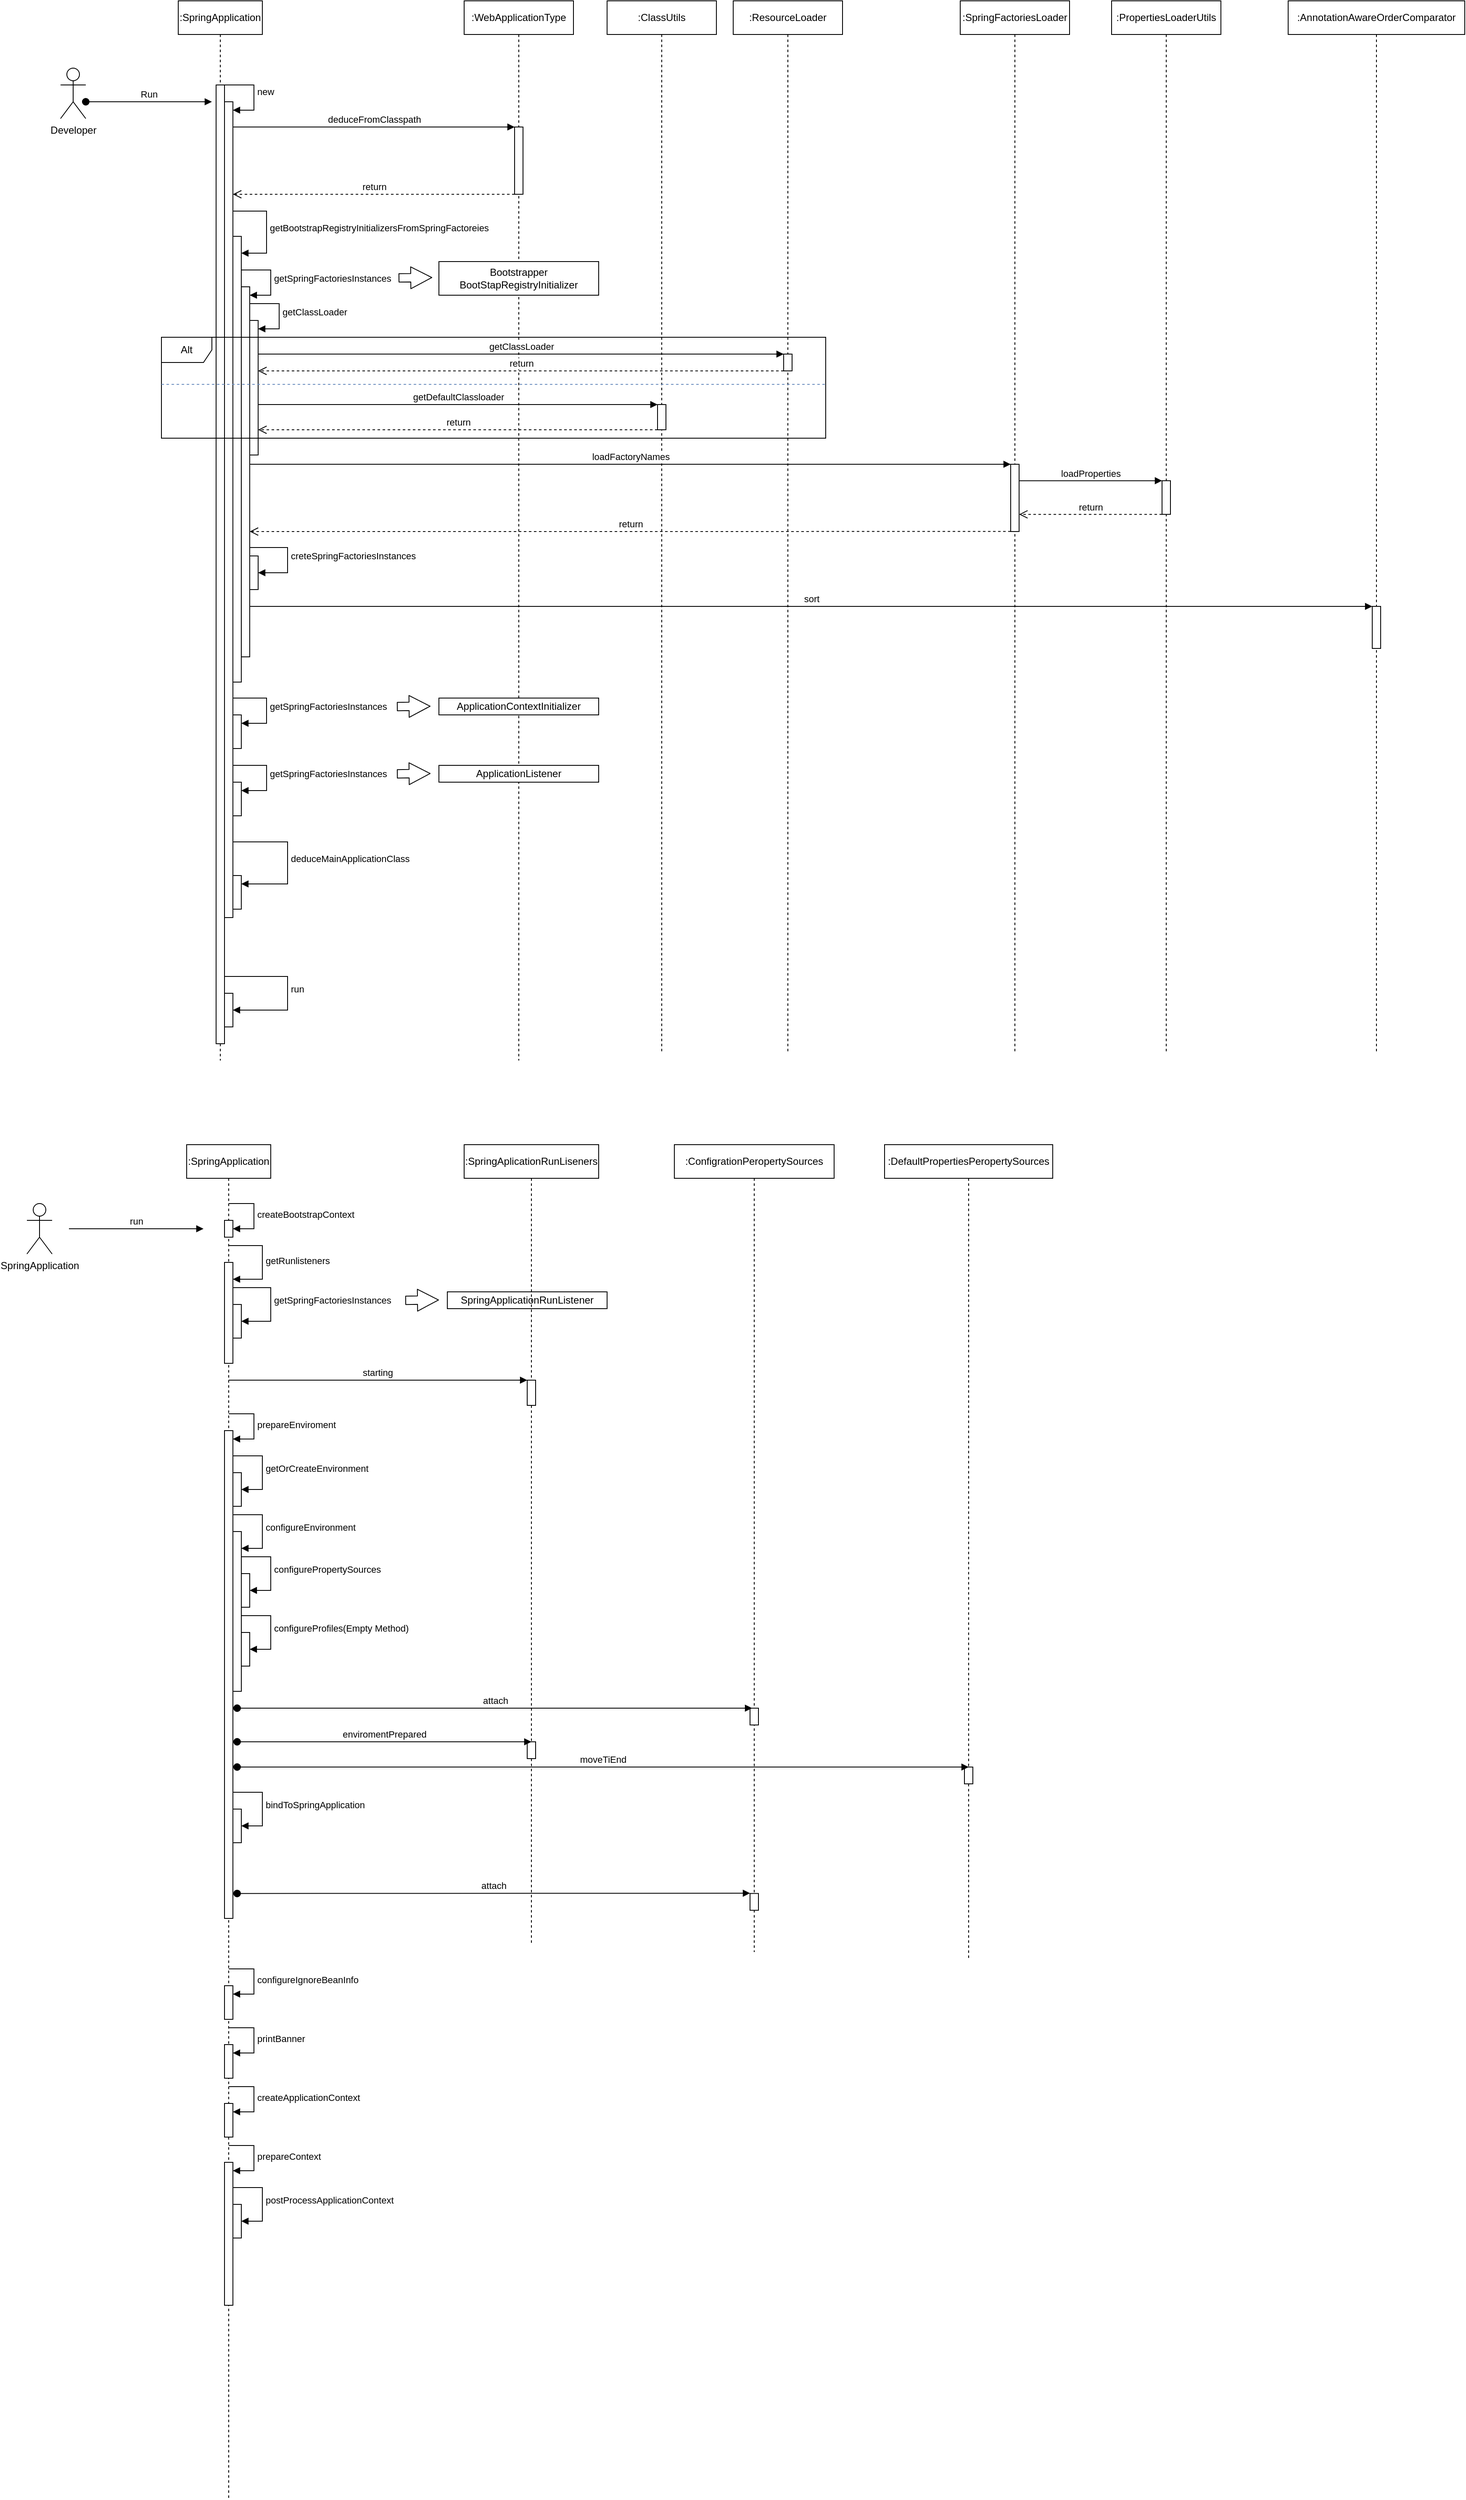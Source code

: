 <mxfile version="21.6.9" type="device">
  <diagram name="Page-1" id="9361dd3d-8414-5efd-6122-117bd74ce7a7">
    <mxGraphModel dx="2638" dy="976" grid="1" gridSize="10" guides="1" tooltips="1" connect="1" arrows="1" fold="1" page="0" pageScale="1.5" pageWidth="826" pageHeight="1169" background="none" math="0" shadow="0">
      <root>
        <mxCell id="0" />
        <mxCell id="1" parent="0" />
        <mxCell id="XxEhJsYFe1JAZc-J_-iV-1" value="Developer" style="shape=umlActor;verticalLabelPosition=bottom;verticalAlign=top;html=1;" parent="1" vertex="1">
          <mxGeometry x="-610" y="110" width="30" height="60" as="geometry" />
        </mxCell>
        <mxCell id="XxEhJsYFe1JAZc-J_-iV-2" value=":SpringApplication" style="shape=umlLifeline;perimeter=lifelinePerimeter;whiteSpace=wrap;html=1;container=1;dropTarget=0;collapsible=0;recursiveResize=0;outlineConnect=0;portConstraint=eastwest;newEdgeStyle={&quot;edgeStyle&quot;:&quot;elbowEdgeStyle&quot;,&quot;elbow&quot;:&quot;vertical&quot;,&quot;curved&quot;:0,&quot;rounded&quot;:0};" parent="1" vertex="1">
          <mxGeometry x="-470" y="30" width="100" height="1260" as="geometry" />
        </mxCell>
        <mxCell id="XxEhJsYFe1JAZc-J_-iV-3" value="" style="html=1;points=[];perimeter=orthogonalPerimeter;outlineConnect=0;targetShapes=umlLifeline;portConstraint=eastwest;newEdgeStyle={&quot;edgeStyle&quot;:&quot;elbowEdgeStyle&quot;,&quot;elbow&quot;:&quot;vertical&quot;,&quot;curved&quot;:0,&quot;rounded&quot;:0};" parent="XxEhJsYFe1JAZc-J_-iV-2" vertex="1">
          <mxGeometry x="45" y="100" width="10" height="1140" as="geometry" />
        </mxCell>
        <mxCell id="XxEhJsYFe1JAZc-J_-iV-8" value="" style="html=1;points=[];perimeter=orthogonalPerimeter;outlineConnect=0;targetShapes=umlLifeline;portConstraint=eastwest;newEdgeStyle={&quot;edgeStyle&quot;:&quot;elbowEdgeStyle&quot;,&quot;elbow&quot;:&quot;vertical&quot;,&quot;curved&quot;:0,&quot;rounded&quot;:0};" parent="XxEhJsYFe1JAZc-J_-iV-2" vertex="1">
          <mxGeometry x="55" y="120" width="10" height="970" as="geometry" />
        </mxCell>
        <mxCell id="XxEhJsYFe1JAZc-J_-iV-9" value="new" style="html=1;align=left;spacingLeft=2;endArrow=block;rounded=0;edgeStyle=orthogonalEdgeStyle;curved=0;rounded=0;exitX=0.5;exitY=0;exitDx=0;exitDy=0;exitPerimeter=0;" parent="XxEhJsYFe1JAZc-J_-iV-2" source="XxEhJsYFe1JAZc-J_-iV-3" target="XxEhJsYFe1JAZc-J_-iV-8" edge="1">
          <mxGeometry relative="1" as="geometry">
            <mxPoint x="60" y="100" as="sourcePoint" />
            <Array as="points">
              <mxPoint x="90" y="100" />
              <mxPoint x="90" y="130" />
            </Array>
          </mxGeometry>
        </mxCell>
        <mxCell id="XxEhJsYFe1JAZc-J_-iV-23" value="" style="html=1;points=[];perimeter=orthogonalPerimeter;outlineConnect=0;targetShapes=umlLifeline;portConstraint=eastwest;newEdgeStyle={&quot;edgeStyle&quot;:&quot;elbowEdgeStyle&quot;,&quot;elbow&quot;:&quot;vertical&quot;,&quot;curved&quot;:0,&quot;rounded&quot;:0};" parent="XxEhJsYFe1JAZc-J_-iV-2" vertex="1">
          <mxGeometry x="64.97" y="280" width="10" height="530" as="geometry" />
        </mxCell>
        <mxCell id="XxEhJsYFe1JAZc-J_-iV-24" value="getBootstrapRegistryInitializersFromSpringFactoreies" style="html=1;align=left;spacingLeft=2;endArrow=block;rounded=0;edgeStyle=orthogonalEdgeStyle;curved=0;rounded=0;" parent="XxEhJsYFe1JAZc-J_-iV-2" source="XxEhJsYFe1JAZc-J_-iV-8" target="XxEhJsYFe1JAZc-J_-iV-23" edge="1">
          <mxGeometry x="-0.0" relative="1" as="geometry">
            <mxPoint x="75" y="260" as="sourcePoint" />
            <Array as="points">
              <mxPoint x="105" y="250" />
              <mxPoint x="105" y="300" />
            </Array>
            <mxPoint as="offset" />
          </mxGeometry>
        </mxCell>
        <mxCell id="XxEhJsYFe1JAZc-J_-iV-25" value="" style="html=1;points=[];perimeter=orthogonalPerimeter;outlineConnect=0;targetShapes=umlLifeline;portConstraint=eastwest;newEdgeStyle={&quot;edgeStyle&quot;:&quot;elbowEdgeStyle&quot;,&quot;elbow&quot;:&quot;vertical&quot;,&quot;curved&quot;:0,&quot;rounded&quot;:0};" parent="XxEhJsYFe1JAZc-J_-iV-2" vertex="1">
          <mxGeometry x="75" y="340" width="10" height="440" as="geometry" />
        </mxCell>
        <mxCell id="XxEhJsYFe1JAZc-J_-iV-26" value="getSpringFactoriesInstances" style="html=1;align=left;spacingLeft=2;endArrow=block;rounded=0;edgeStyle=orthogonalEdgeStyle;curved=0;rounded=0;" parent="XxEhJsYFe1JAZc-J_-iV-2" source="XxEhJsYFe1JAZc-J_-iV-23" target="XxEhJsYFe1JAZc-J_-iV-25" edge="1">
          <mxGeometry x="-0.0" relative="1" as="geometry">
            <mxPoint x="80" y="320" as="sourcePoint" />
            <Array as="points">
              <mxPoint x="110" y="320" />
              <mxPoint x="110" y="350" />
            </Array>
            <mxPoint as="offset" />
          </mxGeometry>
        </mxCell>
        <mxCell id="XxEhJsYFe1JAZc-J_-iV-28" value="" style="html=1;points=[];perimeter=orthogonalPerimeter;outlineConnect=0;targetShapes=umlLifeline;portConstraint=eastwest;newEdgeStyle={&quot;edgeStyle&quot;:&quot;elbowEdgeStyle&quot;,&quot;elbow&quot;:&quot;vertical&quot;,&quot;curved&quot;:0,&quot;rounded&quot;:0};" parent="XxEhJsYFe1JAZc-J_-iV-2" vertex="1">
          <mxGeometry x="85" y="380" width="10" height="160" as="geometry" />
        </mxCell>
        <mxCell id="XxEhJsYFe1JAZc-J_-iV-61" value="" style="html=1;points=[];perimeter=orthogonalPerimeter;outlineConnect=0;targetShapes=umlLifeline;portConstraint=eastwest;newEdgeStyle={&quot;edgeStyle&quot;:&quot;elbowEdgeStyle&quot;,&quot;elbow&quot;:&quot;vertical&quot;,&quot;curved&quot;:0,&quot;rounded&quot;:0};" parent="XxEhJsYFe1JAZc-J_-iV-2" vertex="1">
          <mxGeometry x="64.97" y="849" width="10" height="40" as="geometry" />
        </mxCell>
        <mxCell id="XxEhJsYFe1JAZc-J_-iV-62" value="getSpringFactoriesInstances" style="html=1;align=left;spacingLeft=2;endArrow=block;rounded=0;edgeStyle=orthogonalEdgeStyle;curved=0;rounded=0;" parent="XxEhJsYFe1JAZc-J_-iV-2" target="XxEhJsYFe1JAZc-J_-iV-61" edge="1">
          <mxGeometry relative="1" as="geometry">
            <mxPoint x="65" y="829" as="sourcePoint" />
            <Array as="points">
              <mxPoint x="105" y="829" />
              <mxPoint x="105" y="859" />
            </Array>
          </mxGeometry>
        </mxCell>
        <mxCell id="XxEhJsYFe1JAZc-J_-iV-64" value="" style="html=1;points=[];perimeter=orthogonalPerimeter;outlineConnect=0;targetShapes=umlLifeline;portConstraint=eastwest;newEdgeStyle={&quot;edgeStyle&quot;:&quot;elbowEdgeStyle&quot;,&quot;elbow&quot;:&quot;vertical&quot;,&quot;curved&quot;:0,&quot;rounded&quot;:0};" parent="XxEhJsYFe1JAZc-J_-iV-2" vertex="1">
          <mxGeometry x="65" y="929" width="10" height="40" as="geometry" />
        </mxCell>
        <mxCell id="XxEhJsYFe1JAZc-J_-iV-65" value="getSpringFactoriesInstances" style="html=1;align=left;spacingLeft=2;endArrow=block;rounded=0;edgeStyle=orthogonalEdgeStyle;curved=0;rounded=0;" parent="XxEhJsYFe1JAZc-J_-iV-2" target="XxEhJsYFe1JAZc-J_-iV-64" edge="1">
          <mxGeometry relative="1" as="geometry">
            <mxPoint x="65.03" y="909" as="sourcePoint" />
            <Array as="points">
              <mxPoint x="105.03" y="909" />
              <mxPoint x="105.03" y="939" />
            </Array>
          </mxGeometry>
        </mxCell>
        <mxCell id="XxEhJsYFe1JAZc-J_-iV-66" value="" style="edgeStyle=none;orthogonalLoop=1;jettySize=auto;html=1;shape=flexArrow;rounded=1;startSize=8;endSize=8;endWidth=15;" parent="XxEhJsYFe1JAZc-J_-iV-2" edge="1">
          <mxGeometry width="100" relative="1" as="geometry">
            <mxPoint x="260.03" y="919.08" as="sourcePoint" />
            <mxPoint x="300.03" y="918.66" as="targetPoint" />
            <Array as="points" />
          </mxGeometry>
        </mxCell>
        <mxCell id="XxEhJsYFe1JAZc-J_-iV-67" value="" style="html=1;points=[];perimeter=orthogonalPerimeter;outlineConnect=0;targetShapes=umlLifeline;portConstraint=eastwest;newEdgeStyle={&quot;edgeStyle&quot;:&quot;elbowEdgeStyle&quot;,&quot;elbow&quot;:&quot;vertical&quot;,&quot;curved&quot;:0,&quot;rounded&quot;:0};" parent="XxEhJsYFe1JAZc-J_-iV-2" vertex="1">
          <mxGeometry x="85" y="660" width="10" height="40" as="geometry" />
        </mxCell>
        <mxCell id="XxEhJsYFe1JAZc-J_-iV-68" value="creteSpringFactoriesInstances" style="html=1;align=left;spacingLeft=2;endArrow=block;rounded=0;edgeStyle=orthogonalEdgeStyle;curved=0;rounded=0;" parent="XxEhJsYFe1JAZc-J_-iV-2" source="XxEhJsYFe1JAZc-J_-iV-25" target="XxEhJsYFe1JAZc-J_-iV-67" edge="1">
          <mxGeometry relative="1" as="geometry">
            <mxPoint x="100" y="660" as="sourcePoint" />
            <Array as="points">
              <mxPoint x="130" y="650" />
              <mxPoint x="130" y="680" />
            </Array>
          </mxGeometry>
        </mxCell>
        <mxCell id="XxEhJsYFe1JAZc-J_-iV-76" value="" style="html=1;points=[];perimeter=orthogonalPerimeter;outlineConnect=0;targetShapes=umlLifeline;portConstraint=eastwest;newEdgeStyle={&quot;edgeStyle&quot;:&quot;elbowEdgeStyle&quot;,&quot;elbow&quot;:&quot;vertical&quot;,&quot;curved&quot;:0,&quot;rounded&quot;:0};" parent="XxEhJsYFe1JAZc-J_-iV-2" vertex="1">
          <mxGeometry x="64.97" y="1040" width="10" height="40" as="geometry" />
        </mxCell>
        <mxCell id="XxEhJsYFe1JAZc-J_-iV-77" value="deduceMainApplicationClass" style="html=1;align=left;spacingLeft=2;endArrow=block;rounded=0;edgeStyle=orthogonalEdgeStyle;curved=0;rounded=0;" parent="XxEhJsYFe1JAZc-J_-iV-2" source="XxEhJsYFe1JAZc-J_-iV-8" target="XxEhJsYFe1JAZc-J_-iV-76" edge="1">
          <mxGeometry relative="1" as="geometry">
            <mxPoint x="100" y="1010" as="sourcePoint" />
            <Array as="points">
              <mxPoint x="130" y="1000" />
              <mxPoint x="130" y="1050" />
            </Array>
          </mxGeometry>
        </mxCell>
        <mxCell id="XxEhJsYFe1JAZc-J_-iV-78" value="" style="html=1;points=[];perimeter=orthogonalPerimeter;outlineConnect=0;targetShapes=umlLifeline;portConstraint=eastwest;newEdgeStyle={&quot;edgeStyle&quot;:&quot;elbowEdgeStyle&quot;,&quot;elbow&quot;:&quot;vertical&quot;,&quot;curved&quot;:0,&quot;rounded&quot;:0};" parent="XxEhJsYFe1JAZc-J_-iV-2" vertex="1">
          <mxGeometry x="55" y="1180" width="10" height="40" as="geometry" />
        </mxCell>
        <mxCell id="XxEhJsYFe1JAZc-J_-iV-79" value="run" style="html=1;align=left;spacingLeft=2;endArrow=block;rounded=0;edgeStyle=orthogonalEdgeStyle;curved=0;rounded=0;" parent="XxEhJsYFe1JAZc-J_-iV-2" source="XxEhJsYFe1JAZc-J_-iV-3" target="XxEhJsYFe1JAZc-J_-iV-78" edge="1">
          <mxGeometry relative="1" as="geometry">
            <mxPoint x="100" y="1160" as="sourcePoint" />
            <Array as="points">
              <mxPoint x="130" y="1160" />
              <mxPoint x="130" y="1200" />
            </Array>
          </mxGeometry>
        </mxCell>
        <mxCell id="XxEhJsYFe1JAZc-J_-iV-6" value="Run" style="html=1;verticalAlign=bottom;startArrow=oval;startFill=1;endArrow=block;startSize=8;edgeStyle=elbowEdgeStyle;elbow=vertical;curved=0;rounded=0;" parent="1" source="XxEhJsYFe1JAZc-J_-iV-1" edge="1">
          <mxGeometry width="60" relative="1" as="geometry">
            <mxPoint x="-490" y="150" as="sourcePoint" />
            <mxPoint x="-430" y="150" as="targetPoint" />
          </mxGeometry>
        </mxCell>
        <mxCell id="XxEhJsYFe1JAZc-J_-iV-12" value=":WebApplicationType" style="shape=umlLifeline;perimeter=lifelinePerimeter;whiteSpace=wrap;html=1;container=1;dropTarget=0;collapsible=0;recursiveResize=0;outlineConnect=0;portConstraint=eastwest;newEdgeStyle={&quot;edgeStyle&quot;:&quot;elbowEdgeStyle&quot;,&quot;elbow&quot;:&quot;vertical&quot;,&quot;curved&quot;:0,&quot;rounded&quot;:0};" parent="1" vertex="1">
          <mxGeometry x="-130" y="30" width="130" height="1260" as="geometry" />
        </mxCell>
        <mxCell id="XxEhJsYFe1JAZc-J_-iV-20" value="" style="html=1;points=[];perimeter=orthogonalPerimeter;outlineConnect=0;targetShapes=umlLifeline;portConstraint=eastwest;newEdgeStyle={&quot;edgeStyle&quot;:&quot;elbowEdgeStyle&quot;,&quot;elbow&quot;:&quot;vertical&quot;,&quot;curved&quot;:0,&quot;rounded&quot;:0};" parent="XxEhJsYFe1JAZc-J_-iV-12" vertex="1">
          <mxGeometry x="60" y="150" width="10" height="80" as="geometry" />
        </mxCell>
        <mxCell id="XxEhJsYFe1JAZc-J_-iV-21" value="deduceFromClasspath" style="html=1;verticalAlign=bottom;endArrow=block;edgeStyle=elbowEdgeStyle;elbow=vertical;curved=0;rounded=0;" parent="1" target="XxEhJsYFe1JAZc-J_-iV-20" edge="1">
          <mxGeometry relative="1" as="geometry">
            <mxPoint x="-405" y="180.0" as="sourcePoint" />
            <Array as="points">
              <mxPoint x="-322" y="180" />
            </Array>
          </mxGeometry>
        </mxCell>
        <mxCell id="XxEhJsYFe1JAZc-J_-iV-22" value="return" style="html=1;verticalAlign=bottom;endArrow=open;dashed=1;endSize=8;edgeStyle=elbowEdgeStyle;elbow=vertical;curved=0;rounded=0;" parent="1" source="XxEhJsYFe1JAZc-J_-iV-20" edge="1">
          <mxGeometry relative="1" as="geometry">
            <mxPoint x="-405" y="260.0" as="targetPoint" />
            <Array as="points">
              <mxPoint x="-330" y="260" />
            </Array>
          </mxGeometry>
        </mxCell>
        <mxCell id="XxEhJsYFe1JAZc-J_-iV-30" value=":ClassUtils" style="shape=umlLifeline;perimeter=lifelinePerimeter;whiteSpace=wrap;html=1;container=1;dropTarget=0;collapsible=0;recursiveResize=0;outlineConnect=0;portConstraint=eastwest;newEdgeStyle={&quot;edgeStyle&quot;:&quot;elbowEdgeStyle&quot;,&quot;elbow&quot;:&quot;vertical&quot;,&quot;curved&quot;:0,&quot;rounded&quot;:0};" parent="1" vertex="1">
          <mxGeometry x="40" y="30" width="130" height="1250" as="geometry" />
        </mxCell>
        <mxCell id="XxEhJsYFe1JAZc-J_-iV-37" value="" style="html=1;points=[];perimeter=orthogonalPerimeter;outlineConnect=0;targetShapes=umlLifeline;portConstraint=eastwest;newEdgeStyle={&quot;edgeStyle&quot;:&quot;elbowEdgeStyle&quot;,&quot;elbow&quot;:&quot;vertical&quot;,&quot;curved&quot;:0,&quot;rounded&quot;:0};" parent="XxEhJsYFe1JAZc-J_-iV-30" vertex="1">
          <mxGeometry x="60" y="480" width="10" height="30" as="geometry" />
        </mxCell>
        <mxCell id="XxEhJsYFe1JAZc-J_-iV-35" value=":SpringFactoriesLoader" style="shape=umlLifeline;perimeter=lifelinePerimeter;whiteSpace=wrap;html=1;container=1;dropTarget=0;collapsible=0;recursiveResize=0;outlineConnect=0;portConstraint=eastwest;newEdgeStyle={&quot;edgeStyle&quot;:&quot;elbowEdgeStyle&quot;,&quot;elbow&quot;:&quot;vertical&quot;,&quot;curved&quot;:0,&quot;rounded&quot;:0};" parent="1" vertex="1">
          <mxGeometry x="460" y="30" width="130" height="1250" as="geometry" />
        </mxCell>
        <mxCell id="XxEhJsYFe1JAZc-J_-iV-47" value="" style="html=1;points=[];perimeter=orthogonalPerimeter;outlineConnect=0;targetShapes=umlLifeline;portConstraint=eastwest;newEdgeStyle={&quot;edgeStyle&quot;:&quot;elbowEdgeStyle&quot;,&quot;elbow&quot;:&quot;vertical&quot;,&quot;curved&quot;:0,&quot;rounded&quot;:0};" parent="XxEhJsYFe1JAZc-J_-iV-35" vertex="1">
          <mxGeometry x="60" y="551" width="10" height="80" as="geometry" />
        </mxCell>
        <mxCell id="XxEhJsYFe1JAZc-J_-iV-38" value="getDefaultClassloader" style="html=1;verticalAlign=bottom;endArrow=block;edgeStyle=elbowEdgeStyle;elbow=vertical;curved=0;rounded=0;" parent="1" edge="1">
          <mxGeometry relative="1" as="geometry">
            <mxPoint x="-375.0" y="510" as="sourcePoint" />
            <mxPoint x="100" y="510" as="targetPoint" />
            <Array as="points">
              <mxPoint y="510" />
              <mxPoint x="60" y="500" />
            </Array>
            <mxPoint as="offset" />
          </mxGeometry>
        </mxCell>
        <mxCell id="XxEhJsYFe1JAZc-J_-iV-39" value="return" style="html=1;verticalAlign=bottom;endArrow=open;dashed=1;endSize=8;edgeStyle=elbowEdgeStyle;elbow=vertical;curved=0;rounded=0;" parent="1" edge="1">
          <mxGeometry relative="1" as="geometry">
            <mxPoint x="-375.0" y="540" as="targetPoint" />
            <mxPoint x="100" y="540" as="sourcePoint" />
            <Array as="points">
              <mxPoint x="-150" y="540" />
            </Array>
          </mxGeometry>
        </mxCell>
        <mxCell id="XxEhJsYFe1JAZc-J_-iV-40" value=":ResourceLoader" style="shape=umlLifeline;perimeter=lifelinePerimeter;whiteSpace=wrap;html=1;container=1;dropTarget=0;collapsible=0;recursiveResize=0;outlineConnect=0;portConstraint=eastwest;newEdgeStyle={&quot;edgeStyle&quot;:&quot;elbowEdgeStyle&quot;,&quot;elbow&quot;:&quot;vertical&quot;,&quot;curved&quot;:0,&quot;rounded&quot;:0};" parent="1" vertex="1">
          <mxGeometry x="190" y="30" width="130" height="1250" as="geometry" />
        </mxCell>
        <mxCell id="XxEhJsYFe1JAZc-J_-iV-42" value="" style="html=1;points=[];perimeter=orthogonalPerimeter;outlineConnect=0;targetShapes=umlLifeline;portConstraint=eastwest;newEdgeStyle={&quot;edgeStyle&quot;:&quot;elbowEdgeStyle&quot;,&quot;elbow&quot;:&quot;vertical&quot;,&quot;curved&quot;:0,&quot;rounded&quot;:0};" parent="XxEhJsYFe1JAZc-J_-iV-40" vertex="1">
          <mxGeometry x="60" y="420" width="10" height="20" as="geometry" />
        </mxCell>
        <mxCell id="XxEhJsYFe1JAZc-J_-iV-44" value="return" style="html=1;verticalAlign=bottom;endArrow=open;dashed=1;endSize=8;edgeStyle=elbowEdgeStyle;elbow=vertical;curved=0;rounded=0;" parent="XxEhJsYFe1JAZc-J_-iV-40" target="XxEhJsYFe1JAZc-J_-iV-28" edge="1">
          <mxGeometry relative="1" as="geometry">
            <mxPoint x="-420.0" y="430" as="targetPoint" />
            <mxPoint x="60" y="440" as="sourcePoint" />
            <Array as="points">
              <mxPoint x="-10" y="440" />
              <mxPoint x="-195" y="430" />
            </Array>
          </mxGeometry>
        </mxCell>
        <mxCell id="XxEhJsYFe1JAZc-J_-iV-43" value="getClassLoader" style="html=1;verticalAlign=bottom;endArrow=block;edgeStyle=elbowEdgeStyle;elbow=vertical;curved=0;rounded=0;" parent="1" source="XxEhJsYFe1JAZc-J_-iV-28" target="XxEhJsYFe1JAZc-J_-iV-42" edge="1">
          <mxGeometry x="-0.0" relative="1" as="geometry">
            <mxPoint x="-380.0" y="427.08" as="sourcePoint" />
            <Array as="points">
              <mxPoint x="40" y="450" />
              <mxPoint x="180" y="440" />
              <mxPoint x="-330" y="430" />
              <mxPoint x="195" y="417" />
            </Array>
            <mxPoint as="offset" />
            <mxPoint x="245" y="429" as="targetPoint" />
          </mxGeometry>
        </mxCell>
        <mxCell id="XxEhJsYFe1JAZc-J_-iV-45" value="Alt" style="shape=umlFrame;whiteSpace=wrap;html=1;pointerEvents=0;" parent="1" vertex="1">
          <mxGeometry x="-490" y="430" width="790" height="120" as="geometry" />
        </mxCell>
        <mxCell id="XxEhJsYFe1JAZc-J_-iV-46" value="" style="line;strokeWidth=1;fillColor=#dae8fc;align=left;verticalAlign=middle;spacingTop=-1;spacingLeft=3;spacingRight=3;rotatable=0;labelPosition=right;points=[];portConstraint=eastwest;strokeColor=#6c8ebf;dashed=1;" parent="1" vertex="1">
          <mxGeometry x="-490" y="482" width="790" height="8" as="geometry" />
        </mxCell>
        <mxCell id="XxEhJsYFe1JAZc-J_-iV-29" value="getClassLoader" style="html=1;align=left;spacingLeft=2;endArrow=block;rounded=0;edgeStyle=orthogonalEdgeStyle;curved=0;rounded=0;" parent="1" source="XxEhJsYFe1JAZc-J_-iV-25" target="XxEhJsYFe1JAZc-J_-iV-28" edge="1">
          <mxGeometry relative="1" as="geometry">
            <mxPoint x="-380" y="390" as="sourcePoint" />
            <Array as="points">
              <mxPoint x="-350" y="390" />
              <mxPoint x="-350" y="420" />
            </Array>
          </mxGeometry>
        </mxCell>
        <mxCell id="XxEhJsYFe1JAZc-J_-iV-48" value="loadFactoryNames" style="html=1;verticalAlign=bottom;endArrow=block;edgeStyle=elbowEdgeStyle;elbow=vertical;curved=0;rounded=0;" parent="1" source="XxEhJsYFe1JAZc-J_-iV-25" edge="1">
          <mxGeometry relative="1" as="geometry">
            <mxPoint x="-380" y="581" as="sourcePoint" />
            <mxPoint x="520" y="581" as="targetPoint" />
          </mxGeometry>
        </mxCell>
        <mxCell id="XxEhJsYFe1JAZc-J_-iV-49" value="return" style="html=1;verticalAlign=bottom;endArrow=open;dashed=1;endSize=8;edgeStyle=elbowEdgeStyle;elbow=vertical;curved=0;rounded=0;" parent="1" target="XxEhJsYFe1JAZc-J_-iV-25" edge="1">
          <mxGeometry relative="1" as="geometry">
            <mxPoint x="-375.0" y="660.917" as="targetPoint" />
            <mxPoint x="520" y="660.917" as="sourcePoint" />
          </mxGeometry>
        </mxCell>
        <mxCell id="XxEhJsYFe1JAZc-J_-iV-50" value=":PropertiesLoaderUtils" style="shape=umlLifeline;perimeter=lifelinePerimeter;whiteSpace=wrap;html=1;container=1;dropTarget=0;collapsible=0;recursiveResize=0;outlineConnect=0;portConstraint=eastwest;newEdgeStyle={&quot;edgeStyle&quot;:&quot;elbowEdgeStyle&quot;,&quot;elbow&quot;:&quot;vertical&quot;,&quot;curved&quot;:0,&quot;rounded&quot;:0};" parent="1" vertex="1">
          <mxGeometry x="640" y="30" width="130" height="1250" as="geometry" />
        </mxCell>
        <mxCell id="XxEhJsYFe1JAZc-J_-iV-52" value="" style="html=1;points=[];perimeter=orthogonalPerimeter;outlineConnect=0;targetShapes=umlLifeline;portConstraint=eastwest;newEdgeStyle={&quot;edgeStyle&quot;:&quot;elbowEdgeStyle&quot;,&quot;elbow&quot;:&quot;vertical&quot;,&quot;curved&quot;:0,&quot;rounded&quot;:0};" parent="XxEhJsYFe1JAZc-J_-iV-50" vertex="1">
          <mxGeometry x="60" y="570.58" width="10" height="40" as="geometry" />
        </mxCell>
        <mxCell id="XxEhJsYFe1JAZc-J_-iV-53" value="loadProperties" style="html=1;verticalAlign=bottom;endArrow=block;edgeStyle=elbowEdgeStyle;elbow=vertical;curved=0;rounded=0;" parent="XxEhJsYFe1JAZc-J_-iV-50" target="XxEhJsYFe1JAZc-J_-iV-52" edge="1">
          <mxGeometry relative="1" as="geometry">
            <mxPoint x="-110" y="570.58" as="sourcePoint" />
            <Array as="points">
              <mxPoint x="-40" y="570.58" />
              <mxPoint x="-30" y="540.58" />
            </Array>
          </mxGeometry>
        </mxCell>
        <mxCell id="XxEhJsYFe1JAZc-J_-iV-54" value="return" style="html=1;verticalAlign=bottom;endArrow=open;dashed=1;endSize=8;edgeStyle=elbowEdgeStyle;elbow=vertical;curved=0;rounded=0;" parent="XxEhJsYFe1JAZc-J_-iV-50" source="XxEhJsYFe1JAZc-J_-iV-52" edge="1">
          <mxGeometry relative="1" as="geometry">
            <mxPoint x="-110" y="610.58" as="targetPoint" />
            <Array as="points">
              <mxPoint y="610.58" />
            </Array>
          </mxGeometry>
        </mxCell>
        <mxCell id="XxEhJsYFe1JAZc-J_-iV-56" value="Bootstrapper&lt;br&gt;BootStapRegistryInitializer&lt;br&gt;" style="rounded=0;whiteSpace=wrap;html=1;" parent="1" vertex="1">
          <mxGeometry x="-160" y="340" width="190" height="40" as="geometry" />
        </mxCell>
        <mxCell id="XxEhJsYFe1JAZc-J_-iV-57" value="" style="edgeStyle=none;orthogonalLoop=1;jettySize=auto;html=1;shape=flexArrow;rounded=1;startSize=8;endSize=8;endWidth=15;" parent="1" edge="1">
          <mxGeometry width="100" relative="1" as="geometry">
            <mxPoint x="-208" y="359.42" as="sourcePoint" />
            <mxPoint x="-168" y="359" as="targetPoint" />
            <Array as="points" />
          </mxGeometry>
        </mxCell>
        <mxCell id="XxEhJsYFe1JAZc-J_-iV-58" value="ApplicationContextInitializer&lt;br&gt;" style="rounded=0;whiteSpace=wrap;html=1;" parent="1" vertex="1">
          <mxGeometry x="-160" y="859" width="190" height="20" as="geometry" />
        </mxCell>
        <mxCell id="XxEhJsYFe1JAZc-J_-iV-59" value="ApplicationListener" style="rounded=0;whiteSpace=wrap;html=1;" parent="1" vertex="1">
          <mxGeometry x="-160" y="939" width="190" height="20" as="geometry" />
        </mxCell>
        <mxCell id="XxEhJsYFe1JAZc-J_-iV-63" value="" style="edgeStyle=none;orthogonalLoop=1;jettySize=auto;html=1;shape=flexArrow;rounded=1;startSize=8;endSize=8;endWidth=15;" parent="1" edge="1">
          <mxGeometry width="100" relative="1" as="geometry">
            <mxPoint x="-210" y="869.08" as="sourcePoint" />
            <mxPoint x="-170" y="868.66" as="targetPoint" />
            <Array as="points" />
          </mxGeometry>
        </mxCell>
        <mxCell id="XxEhJsYFe1JAZc-J_-iV-69" value=":AnnotationAwareOrderComparator" style="shape=umlLifeline;perimeter=lifelinePerimeter;whiteSpace=wrap;html=1;container=1;dropTarget=0;collapsible=0;recursiveResize=0;outlineConnect=0;portConstraint=eastwest;newEdgeStyle={&quot;edgeStyle&quot;:&quot;elbowEdgeStyle&quot;,&quot;elbow&quot;:&quot;vertical&quot;,&quot;curved&quot;:0,&quot;rounded&quot;:0};" parent="1" vertex="1">
          <mxGeometry x="850" y="30" width="210" height="1250" as="geometry" />
        </mxCell>
        <mxCell id="XxEhJsYFe1JAZc-J_-iV-73" value="" style="html=1;points=[];perimeter=orthogonalPerimeter;outlineConnect=0;targetShapes=umlLifeline;portConstraint=eastwest;newEdgeStyle={&quot;edgeStyle&quot;:&quot;elbowEdgeStyle&quot;,&quot;elbow&quot;:&quot;vertical&quot;,&quot;curved&quot;:0,&quot;rounded&quot;:0};" parent="XxEhJsYFe1JAZc-J_-iV-69" vertex="1">
          <mxGeometry x="100" y="720" width="10" height="50" as="geometry" />
        </mxCell>
        <mxCell id="XxEhJsYFe1JAZc-J_-iV-74" value="sort" style="html=1;verticalAlign=bottom;endArrow=block;edgeStyle=elbowEdgeStyle;elbow=vertical;curved=0;rounded=0;" parent="1" source="XxEhJsYFe1JAZc-J_-iV-25" target="XxEhJsYFe1JAZc-J_-iV-73" edge="1">
          <mxGeometry relative="1" as="geometry">
            <mxPoint x="980" y="710" as="sourcePoint" />
            <Array as="points">
              <mxPoint x="940" y="750" />
            </Array>
          </mxGeometry>
        </mxCell>
        <mxCell id="vyO_-9OmGo_VunlXmOem-1" value="SpringApplication&lt;br&gt;" style="shape=umlActor;verticalLabelPosition=bottom;verticalAlign=top;html=1;" vertex="1" parent="1">
          <mxGeometry x="-650" y="1460" width="30" height="60" as="geometry" />
        </mxCell>
        <mxCell id="vyO_-9OmGo_VunlXmOem-6" value=":SpringApplication" style="shape=umlLifeline;perimeter=lifelinePerimeter;whiteSpace=wrap;html=1;container=1;dropTarget=0;collapsible=0;recursiveResize=0;outlineConnect=0;portConstraint=eastwest;newEdgeStyle={&quot;edgeStyle&quot;:&quot;elbowEdgeStyle&quot;,&quot;elbow&quot;:&quot;vertical&quot;,&quot;curved&quot;:0,&quot;rounded&quot;:0};" vertex="1" parent="1">
          <mxGeometry x="-460" y="1390" width="100" height="1610" as="geometry" />
        </mxCell>
        <mxCell id="vyO_-9OmGo_VunlXmOem-10" value="" style="html=1;points=[];perimeter=orthogonalPerimeter;outlineConnect=0;targetShapes=umlLifeline;portConstraint=eastwest;newEdgeStyle={&quot;edgeStyle&quot;:&quot;elbowEdgeStyle&quot;,&quot;elbow&quot;:&quot;vertical&quot;,&quot;curved&quot;:0,&quot;rounded&quot;:0};" vertex="1" parent="vyO_-9OmGo_VunlXmOem-6">
          <mxGeometry x="45" y="90" width="10" height="20" as="geometry" />
        </mxCell>
        <mxCell id="vyO_-9OmGo_VunlXmOem-11" value="createBootstrapContext" style="html=1;align=left;spacingLeft=2;endArrow=block;rounded=0;edgeStyle=orthogonalEdgeStyle;curved=0;rounded=0;" edge="1" target="vyO_-9OmGo_VunlXmOem-10" parent="vyO_-9OmGo_VunlXmOem-6">
          <mxGeometry relative="1" as="geometry">
            <mxPoint x="50" y="70" as="sourcePoint" />
            <Array as="points">
              <mxPoint x="80" y="100" />
            </Array>
          </mxGeometry>
        </mxCell>
        <mxCell id="vyO_-9OmGo_VunlXmOem-12" value="" style="html=1;points=[];perimeter=orthogonalPerimeter;outlineConnect=0;targetShapes=umlLifeline;portConstraint=eastwest;newEdgeStyle={&quot;edgeStyle&quot;:&quot;elbowEdgeStyle&quot;,&quot;elbow&quot;:&quot;vertical&quot;,&quot;curved&quot;:0,&quot;rounded&quot;:0};" vertex="1" parent="vyO_-9OmGo_VunlXmOem-6">
          <mxGeometry x="45" y="140" width="10" height="120" as="geometry" />
        </mxCell>
        <mxCell id="vyO_-9OmGo_VunlXmOem-13" value="getRunlisteners" style="html=1;align=left;spacingLeft=2;endArrow=block;rounded=0;edgeStyle=orthogonalEdgeStyle;curved=0;rounded=0;" edge="1" target="vyO_-9OmGo_VunlXmOem-12" parent="vyO_-9OmGo_VunlXmOem-6">
          <mxGeometry relative="1" as="geometry">
            <mxPoint x="50" y="120" as="sourcePoint" />
            <Array as="points">
              <mxPoint x="90" y="120" />
              <mxPoint x="90" y="160" />
            </Array>
          </mxGeometry>
        </mxCell>
        <mxCell id="vyO_-9OmGo_VunlXmOem-14" value="" style="html=1;points=[];perimeter=orthogonalPerimeter;outlineConnect=0;targetShapes=umlLifeline;portConstraint=eastwest;newEdgeStyle={&quot;edgeStyle&quot;:&quot;elbowEdgeStyle&quot;,&quot;elbow&quot;:&quot;vertical&quot;,&quot;curved&quot;:0,&quot;rounded&quot;:0};" vertex="1" parent="vyO_-9OmGo_VunlXmOem-6">
          <mxGeometry x="55" y="190" width="10" height="40" as="geometry" />
        </mxCell>
        <mxCell id="vyO_-9OmGo_VunlXmOem-15" value="getSpringFactoriesInstances" style="html=1;align=left;spacingLeft=2;endArrow=block;rounded=0;edgeStyle=orthogonalEdgeStyle;curved=0;rounded=0;" edge="1" target="vyO_-9OmGo_VunlXmOem-14" parent="vyO_-9OmGo_VunlXmOem-6" source="vyO_-9OmGo_VunlXmOem-12">
          <mxGeometry relative="1" as="geometry">
            <mxPoint x="70" y="170" as="sourcePoint" />
            <Array as="points">
              <mxPoint x="100" y="170" />
              <mxPoint x="100" y="210" />
            </Array>
          </mxGeometry>
        </mxCell>
        <mxCell id="vyO_-9OmGo_VunlXmOem-30" value="" style="html=1;points=[];perimeter=orthogonalPerimeter;outlineConnect=0;targetShapes=umlLifeline;portConstraint=eastwest;newEdgeStyle={&quot;edgeStyle&quot;:&quot;elbowEdgeStyle&quot;,&quot;elbow&quot;:&quot;vertical&quot;,&quot;curved&quot;:0,&quot;rounded&quot;:0};" vertex="1" parent="vyO_-9OmGo_VunlXmOem-6">
          <mxGeometry x="45" y="340" width="10" height="580" as="geometry" />
        </mxCell>
        <mxCell id="vyO_-9OmGo_VunlXmOem-31" value="prepareEnviroment" style="html=1;align=left;spacingLeft=2;endArrow=block;rounded=0;edgeStyle=orthogonalEdgeStyle;curved=0;rounded=0;" edge="1" target="vyO_-9OmGo_VunlXmOem-30" parent="vyO_-9OmGo_VunlXmOem-6">
          <mxGeometry relative="1" as="geometry">
            <mxPoint x="50" y="320" as="sourcePoint" />
            <Array as="points">
              <mxPoint x="80" y="350" />
            </Array>
          </mxGeometry>
        </mxCell>
        <mxCell id="vyO_-9OmGo_VunlXmOem-32" value="" style="html=1;points=[];perimeter=orthogonalPerimeter;outlineConnect=0;targetShapes=umlLifeline;portConstraint=eastwest;newEdgeStyle={&quot;edgeStyle&quot;:&quot;elbowEdgeStyle&quot;,&quot;elbow&quot;:&quot;vertical&quot;,&quot;curved&quot;:0,&quot;rounded&quot;:0};" vertex="1" parent="vyO_-9OmGo_VunlXmOem-6">
          <mxGeometry x="55" y="390" width="10" height="40" as="geometry" />
        </mxCell>
        <mxCell id="vyO_-9OmGo_VunlXmOem-33" value="getOrCreateEnvironment" style="html=1;align=left;spacingLeft=2;endArrow=block;rounded=0;edgeStyle=orthogonalEdgeStyle;curved=0;rounded=0;" edge="1" target="vyO_-9OmGo_VunlXmOem-32" parent="vyO_-9OmGo_VunlXmOem-6" source="vyO_-9OmGo_VunlXmOem-30">
          <mxGeometry relative="1" as="geometry">
            <mxPoint x="60" y="370" as="sourcePoint" />
            <Array as="points">
              <mxPoint x="90" y="370" />
              <mxPoint x="90" y="410" />
            </Array>
          </mxGeometry>
        </mxCell>
        <mxCell id="vyO_-9OmGo_VunlXmOem-43" value="" style="html=1;points=[];perimeter=orthogonalPerimeter;outlineConnect=0;targetShapes=umlLifeline;portConstraint=eastwest;newEdgeStyle={&quot;edgeStyle&quot;:&quot;elbowEdgeStyle&quot;,&quot;elbow&quot;:&quot;vertical&quot;,&quot;curved&quot;:0,&quot;rounded&quot;:0};" vertex="1" parent="vyO_-9OmGo_VunlXmOem-6">
          <mxGeometry x="55" y="460" width="10" height="190" as="geometry" />
        </mxCell>
        <mxCell id="vyO_-9OmGo_VunlXmOem-44" value="configureEnvironment" style="html=1;align=left;spacingLeft=2;endArrow=block;rounded=0;edgeStyle=orthogonalEdgeStyle;curved=0;rounded=0;" edge="1" parent="vyO_-9OmGo_VunlXmOem-6" target="vyO_-9OmGo_VunlXmOem-43">
          <mxGeometry relative="1" as="geometry">
            <mxPoint x="55" y="440" as="sourcePoint" />
            <Array as="points">
              <mxPoint x="90" y="440" />
              <mxPoint x="90" y="480" />
            </Array>
          </mxGeometry>
        </mxCell>
        <mxCell id="vyO_-9OmGo_VunlXmOem-45" value="" style="html=1;points=[];perimeter=orthogonalPerimeter;outlineConnect=0;targetShapes=umlLifeline;portConstraint=eastwest;newEdgeStyle={&quot;edgeStyle&quot;:&quot;elbowEdgeStyle&quot;,&quot;elbow&quot;:&quot;vertical&quot;,&quot;curved&quot;:0,&quot;rounded&quot;:0};" vertex="1" parent="vyO_-9OmGo_VunlXmOem-6">
          <mxGeometry x="65" y="510" width="10" height="40" as="geometry" />
        </mxCell>
        <mxCell id="vyO_-9OmGo_VunlXmOem-46" value="configurePropertySources" style="html=1;align=left;spacingLeft=2;endArrow=block;rounded=0;edgeStyle=orthogonalEdgeStyle;curved=0;rounded=0;" edge="1" parent="vyO_-9OmGo_VunlXmOem-6" target="vyO_-9OmGo_VunlXmOem-45">
          <mxGeometry relative="1" as="geometry">
            <mxPoint x="65" y="490" as="sourcePoint" />
            <Array as="points">
              <mxPoint x="100" y="490" />
              <mxPoint x="100" y="530" />
            </Array>
          </mxGeometry>
        </mxCell>
        <mxCell id="vyO_-9OmGo_VunlXmOem-47" value="" style="html=1;points=[];perimeter=orthogonalPerimeter;outlineConnect=0;targetShapes=umlLifeline;portConstraint=eastwest;newEdgeStyle={&quot;edgeStyle&quot;:&quot;elbowEdgeStyle&quot;,&quot;elbow&quot;:&quot;vertical&quot;,&quot;curved&quot;:0,&quot;rounded&quot;:0};" vertex="1" parent="vyO_-9OmGo_VunlXmOem-6">
          <mxGeometry x="65" y="580" width="10" height="40" as="geometry" />
        </mxCell>
        <mxCell id="vyO_-9OmGo_VunlXmOem-48" value="configureProfiles(Empty Method)" style="html=1;align=left;spacingLeft=2;endArrow=block;rounded=0;edgeStyle=orthogonalEdgeStyle;curved=0;rounded=0;" edge="1" parent="vyO_-9OmGo_VunlXmOem-6" target="vyO_-9OmGo_VunlXmOem-47">
          <mxGeometry relative="1" as="geometry">
            <mxPoint x="65" y="560" as="sourcePoint" />
            <Array as="points">
              <mxPoint x="100" y="560" />
              <mxPoint x="100" y="600" />
            </Array>
            <mxPoint as="offset" />
          </mxGeometry>
        </mxCell>
        <mxCell id="vyO_-9OmGo_VunlXmOem-63" value="" style="html=1;points=[];perimeter=orthogonalPerimeter;outlineConnect=0;targetShapes=umlLifeline;portConstraint=eastwest;newEdgeStyle={&quot;edgeStyle&quot;:&quot;elbowEdgeStyle&quot;,&quot;elbow&quot;:&quot;vertical&quot;,&quot;curved&quot;:0,&quot;rounded&quot;:0};" vertex="1" parent="vyO_-9OmGo_VunlXmOem-6">
          <mxGeometry x="55" y="790" width="10" height="40" as="geometry" />
        </mxCell>
        <mxCell id="vyO_-9OmGo_VunlXmOem-64" value="bindToSpringApplication" style="html=1;align=left;spacingLeft=2;endArrow=block;rounded=0;edgeStyle=orthogonalEdgeStyle;curved=0;rounded=0;" edge="1" target="vyO_-9OmGo_VunlXmOem-63" parent="vyO_-9OmGo_VunlXmOem-6" source="vyO_-9OmGo_VunlXmOem-30">
          <mxGeometry relative="1" as="geometry">
            <mxPoint x="60" y="770" as="sourcePoint" />
            <Array as="points">
              <mxPoint x="90" y="770" />
              <mxPoint x="90" y="810" />
            </Array>
          </mxGeometry>
        </mxCell>
        <mxCell id="vyO_-9OmGo_VunlXmOem-67" value="" style="html=1;points=[];perimeter=orthogonalPerimeter;outlineConnect=0;targetShapes=umlLifeline;portConstraint=eastwest;newEdgeStyle={&quot;edgeStyle&quot;:&quot;elbowEdgeStyle&quot;,&quot;elbow&quot;:&quot;vertical&quot;,&quot;curved&quot;:0,&quot;rounded&quot;:0};" vertex="1" parent="vyO_-9OmGo_VunlXmOem-6">
          <mxGeometry x="45" y="1000" width="10" height="40" as="geometry" />
        </mxCell>
        <mxCell id="vyO_-9OmGo_VunlXmOem-68" value="configureIgnoreBeanInfo" style="html=1;align=left;spacingLeft=2;endArrow=block;rounded=0;edgeStyle=orthogonalEdgeStyle;curved=0;rounded=0;" edge="1" target="vyO_-9OmGo_VunlXmOem-67" parent="vyO_-9OmGo_VunlXmOem-6">
          <mxGeometry relative="1" as="geometry">
            <mxPoint x="50" y="980" as="sourcePoint" />
            <Array as="points">
              <mxPoint x="80" y="1010" />
            </Array>
          </mxGeometry>
        </mxCell>
        <mxCell id="vyO_-9OmGo_VunlXmOem-69" value="" style="html=1;points=[];perimeter=orthogonalPerimeter;outlineConnect=0;targetShapes=umlLifeline;portConstraint=eastwest;newEdgeStyle={&quot;edgeStyle&quot;:&quot;elbowEdgeStyle&quot;,&quot;elbow&quot;:&quot;vertical&quot;,&quot;curved&quot;:0,&quot;rounded&quot;:0};" vertex="1" parent="vyO_-9OmGo_VunlXmOem-6">
          <mxGeometry x="45" y="1070" width="10" height="40" as="geometry" />
        </mxCell>
        <mxCell id="vyO_-9OmGo_VunlXmOem-70" value="printBanner" style="html=1;align=left;spacingLeft=2;endArrow=block;rounded=0;edgeStyle=orthogonalEdgeStyle;curved=0;rounded=0;" edge="1" parent="vyO_-9OmGo_VunlXmOem-6" target="vyO_-9OmGo_VunlXmOem-69">
          <mxGeometry x="0.001" relative="1" as="geometry">
            <mxPoint x="50" y="1050" as="sourcePoint" />
            <Array as="points">
              <mxPoint x="80" y="1080" />
            </Array>
            <mxPoint as="offset" />
          </mxGeometry>
        </mxCell>
        <mxCell id="vyO_-9OmGo_VunlXmOem-71" value="" style="html=1;points=[];perimeter=orthogonalPerimeter;outlineConnect=0;targetShapes=umlLifeline;portConstraint=eastwest;newEdgeStyle={&quot;edgeStyle&quot;:&quot;elbowEdgeStyle&quot;,&quot;elbow&quot;:&quot;vertical&quot;,&quot;curved&quot;:0,&quot;rounded&quot;:0};" vertex="1" parent="vyO_-9OmGo_VunlXmOem-6">
          <mxGeometry x="45" y="1140" width="10" height="40" as="geometry" />
        </mxCell>
        <mxCell id="vyO_-9OmGo_VunlXmOem-72" value="createApplicationContext" style="html=1;align=left;spacingLeft=2;endArrow=block;rounded=0;edgeStyle=orthogonalEdgeStyle;curved=0;rounded=0;" edge="1" parent="vyO_-9OmGo_VunlXmOem-6" target="vyO_-9OmGo_VunlXmOem-71">
          <mxGeometry relative="1" as="geometry">
            <mxPoint x="50" y="1120" as="sourcePoint" />
            <Array as="points">
              <mxPoint x="80" y="1150" />
            </Array>
          </mxGeometry>
        </mxCell>
        <mxCell id="vyO_-9OmGo_VunlXmOem-73" value="" style="html=1;points=[];perimeter=orthogonalPerimeter;outlineConnect=0;targetShapes=umlLifeline;portConstraint=eastwest;newEdgeStyle={&quot;edgeStyle&quot;:&quot;elbowEdgeStyle&quot;,&quot;elbow&quot;:&quot;vertical&quot;,&quot;curved&quot;:0,&quot;rounded&quot;:0};" vertex="1" parent="vyO_-9OmGo_VunlXmOem-6">
          <mxGeometry x="45" y="1210" width="10" height="170" as="geometry" />
        </mxCell>
        <mxCell id="vyO_-9OmGo_VunlXmOem-74" value="prepareContext" style="html=1;align=left;spacingLeft=2;endArrow=block;rounded=0;edgeStyle=orthogonalEdgeStyle;curved=0;rounded=0;" edge="1" parent="vyO_-9OmGo_VunlXmOem-6" target="vyO_-9OmGo_VunlXmOem-73">
          <mxGeometry relative="1" as="geometry">
            <mxPoint x="50" y="1190" as="sourcePoint" />
            <Array as="points">
              <mxPoint x="80" y="1220" />
            </Array>
          </mxGeometry>
        </mxCell>
        <mxCell id="vyO_-9OmGo_VunlXmOem-75" value="" style="html=1;points=[];perimeter=orthogonalPerimeter;outlineConnect=0;targetShapes=umlLifeline;portConstraint=eastwest;newEdgeStyle={&quot;edgeStyle&quot;:&quot;elbowEdgeStyle&quot;,&quot;elbow&quot;:&quot;vertical&quot;,&quot;curved&quot;:0,&quot;rounded&quot;:0};" vertex="1" parent="vyO_-9OmGo_VunlXmOem-6">
          <mxGeometry x="55" y="1260" width="10" height="40" as="geometry" />
        </mxCell>
        <mxCell id="vyO_-9OmGo_VunlXmOem-76" value="postProcessApplicationContext" style="html=1;align=left;spacingLeft=2;endArrow=block;rounded=0;edgeStyle=orthogonalEdgeStyle;curved=0;rounded=0;" edge="1" target="vyO_-9OmGo_VunlXmOem-75" parent="vyO_-9OmGo_VunlXmOem-6" source="vyO_-9OmGo_VunlXmOem-73">
          <mxGeometry relative="1" as="geometry">
            <mxPoint x="60" y="1240" as="sourcePoint" />
            <Array as="points">
              <mxPoint x="90" y="1240" />
              <mxPoint x="90" y="1280" />
            </Array>
          </mxGeometry>
        </mxCell>
        <mxCell id="vyO_-9OmGo_VunlXmOem-7" value="run" style="html=1;verticalAlign=bottom;endArrow=block;edgeStyle=elbowEdgeStyle;elbow=vertical;curved=0;rounded=0;" edge="1" parent="1">
          <mxGeometry width="80" relative="1" as="geometry">
            <mxPoint x="-600" y="1490" as="sourcePoint" />
            <mxPoint x="-440" y="1490" as="targetPoint" />
          </mxGeometry>
        </mxCell>
        <mxCell id="vyO_-9OmGo_VunlXmOem-16" value="SpringApplicationRunListener" style="rounded=0;whiteSpace=wrap;html=1;" vertex="1" parent="1">
          <mxGeometry x="-150" y="1565" width="190" height="20" as="geometry" />
        </mxCell>
        <mxCell id="vyO_-9OmGo_VunlXmOem-17" value="" style="edgeStyle=none;orthogonalLoop=1;jettySize=auto;html=1;shape=flexArrow;rounded=1;startSize=8;endSize=8;endWidth=15;" edge="1" parent="1">
          <mxGeometry width="100" relative="1" as="geometry">
            <mxPoint x="-200" y="1575.08" as="sourcePoint" />
            <mxPoint x="-160" y="1574.66" as="targetPoint" />
            <Array as="points" />
          </mxGeometry>
        </mxCell>
        <mxCell id="vyO_-9OmGo_VunlXmOem-18" value=":SpringAplicationRunLiseners" style="shape=umlLifeline;perimeter=lifelinePerimeter;whiteSpace=wrap;html=1;container=1;dropTarget=0;collapsible=0;recursiveResize=0;outlineConnect=0;portConstraint=eastwest;newEdgeStyle={&quot;edgeStyle&quot;:&quot;elbowEdgeStyle&quot;,&quot;elbow&quot;:&quot;vertical&quot;,&quot;curved&quot;:0,&quot;rounded&quot;:0};" vertex="1" parent="1">
          <mxGeometry x="-130" y="1390" width="160" height="950" as="geometry" />
        </mxCell>
        <mxCell id="vyO_-9OmGo_VunlXmOem-27" value="" style="html=1;points=[];perimeter=orthogonalPerimeter;outlineConnect=0;targetShapes=umlLifeline;portConstraint=eastwest;newEdgeStyle={&quot;edgeStyle&quot;:&quot;elbowEdgeStyle&quot;,&quot;elbow&quot;:&quot;vertical&quot;,&quot;curved&quot;:0,&quot;rounded&quot;:0};" vertex="1" parent="vyO_-9OmGo_VunlXmOem-18">
          <mxGeometry x="75" y="280" width="10" height="30" as="geometry" />
        </mxCell>
        <mxCell id="vyO_-9OmGo_VunlXmOem-55" value="" style="html=1;points=[];perimeter=orthogonalPerimeter;outlineConnect=0;targetShapes=umlLifeline;portConstraint=eastwest;newEdgeStyle={&quot;edgeStyle&quot;:&quot;elbowEdgeStyle&quot;,&quot;elbow&quot;:&quot;vertical&quot;,&quot;curved&quot;:0,&quot;rounded&quot;:0};" vertex="1" parent="vyO_-9OmGo_VunlXmOem-18">
          <mxGeometry x="75" y="710" width="10" height="20" as="geometry" />
        </mxCell>
        <mxCell id="vyO_-9OmGo_VunlXmOem-66" value="attach" style="html=1;verticalAlign=bottom;startArrow=oval;endArrow=block;startSize=8;edgeStyle=elbowEdgeStyle;elbow=vertical;curved=0;rounded=0;" edge="1" parent="vyO_-9OmGo_VunlXmOem-18">
          <mxGeometry relative="1" as="geometry">
            <mxPoint x="-270" y="890.326" as="sourcePoint" />
            <mxPoint x="340" y="890" as="targetPoint" />
          </mxGeometry>
        </mxCell>
        <mxCell id="vyO_-9OmGo_VunlXmOem-28" value="starting" style="html=1;verticalAlign=bottom;endArrow=block;edgeStyle=elbowEdgeStyle;elbow=vertical;curved=0;rounded=0;" edge="1" parent="1">
          <mxGeometry relative="1" as="geometry">
            <mxPoint x="-410.071" y="1670" as="sourcePoint" />
            <mxPoint x="-55" y="1670" as="targetPoint" />
          </mxGeometry>
        </mxCell>
        <mxCell id="vyO_-9OmGo_VunlXmOem-49" value=":ConfigrationPeropertySources" style="shape=umlLifeline;perimeter=lifelinePerimeter;whiteSpace=wrap;html=1;container=1;dropTarget=0;collapsible=0;recursiveResize=0;outlineConnect=0;portConstraint=eastwest;newEdgeStyle={&quot;edgeStyle&quot;:&quot;elbowEdgeStyle&quot;,&quot;elbow&quot;:&quot;vertical&quot;,&quot;curved&quot;:0,&quot;rounded&quot;:0};" vertex="1" parent="1">
          <mxGeometry x="120" y="1390" width="190" height="960" as="geometry" />
        </mxCell>
        <mxCell id="vyO_-9OmGo_VunlXmOem-53" value="" style="html=1;points=[];perimeter=orthogonalPerimeter;outlineConnect=0;targetShapes=umlLifeline;portConstraint=eastwest;newEdgeStyle={&quot;edgeStyle&quot;:&quot;elbowEdgeStyle&quot;,&quot;elbow&quot;:&quot;vertical&quot;,&quot;curved&quot;:0,&quot;rounded&quot;:0};" vertex="1" parent="vyO_-9OmGo_VunlXmOem-49">
          <mxGeometry x="90" y="670" width="10" height="20" as="geometry" />
        </mxCell>
        <mxCell id="vyO_-9OmGo_VunlXmOem-65" value="" style="html=1;points=[];perimeter=orthogonalPerimeter;outlineConnect=0;targetShapes=umlLifeline;portConstraint=eastwest;newEdgeStyle={&quot;edgeStyle&quot;:&quot;elbowEdgeStyle&quot;,&quot;elbow&quot;:&quot;vertical&quot;,&quot;curved&quot;:0,&quot;rounded&quot;:0};" vertex="1" parent="vyO_-9OmGo_VunlXmOem-49">
          <mxGeometry x="90" y="890.33" width="10" height="20" as="geometry" />
        </mxCell>
        <mxCell id="vyO_-9OmGo_VunlXmOem-54" value="attach" style="html=1;verticalAlign=bottom;startArrow=oval;endArrow=block;startSize=8;edgeStyle=elbowEdgeStyle;elbow=vertical;curved=0;rounded=0;" edge="1" parent="1">
          <mxGeometry relative="1" as="geometry">
            <mxPoint x="-400" y="2060" as="sourcePoint" />
            <mxPoint x="212.5" y="2059.996" as="targetPoint" />
          </mxGeometry>
        </mxCell>
        <mxCell id="vyO_-9OmGo_VunlXmOem-56" value="enviromentPrepared" style="html=1;verticalAlign=bottom;startArrow=oval;endArrow=block;startSize=8;edgeStyle=elbowEdgeStyle;elbow=vertical;curved=0;rounded=0;" edge="1" parent="1">
          <mxGeometry relative="1" as="geometry">
            <mxPoint x="-400" y="2099.996" as="sourcePoint" />
            <mxPoint x="-50" y="2099.996" as="targetPoint" />
          </mxGeometry>
        </mxCell>
        <mxCell id="vyO_-9OmGo_VunlXmOem-57" value=":DefaultPropertiesPeropertySources" style="shape=umlLifeline;perimeter=lifelinePerimeter;whiteSpace=wrap;html=1;container=1;dropTarget=0;collapsible=0;recursiveResize=0;outlineConnect=0;portConstraint=eastwest;newEdgeStyle={&quot;edgeStyle&quot;:&quot;elbowEdgeStyle&quot;,&quot;elbow&quot;:&quot;vertical&quot;,&quot;curved&quot;:0,&quot;rounded&quot;:0};" vertex="1" parent="1">
          <mxGeometry x="370" y="1390" width="200" height="970" as="geometry" />
        </mxCell>
        <mxCell id="vyO_-9OmGo_VunlXmOem-59" value="" style="html=1;points=[];perimeter=orthogonalPerimeter;outlineConnect=0;targetShapes=umlLifeline;portConstraint=eastwest;newEdgeStyle={&quot;edgeStyle&quot;:&quot;elbowEdgeStyle&quot;,&quot;elbow&quot;:&quot;vertical&quot;,&quot;curved&quot;:0,&quot;rounded&quot;:0};" vertex="1" parent="vyO_-9OmGo_VunlXmOem-57">
          <mxGeometry x="95" y="740" width="10" height="20" as="geometry" />
        </mxCell>
        <mxCell id="vyO_-9OmGo_VunlXmOem-60" value="moveTiEnd" style="html=1;verticalAlign=bottom;startArrow=oval;endArrow=block;startSize=8;edgeStyle=elbowEdgeStyle;elbow=vertical;curved=0;rounded=0;" edge="1" parent="vyO_-9OmGo_VunlXmOem-57">
          <mxGeometry relative="1" as="geometry">
            <mxPoint x="-770" y="740" as="sourcePoint" />
            <mxPoint x="100" y="739.996" as="targetPoint" />
          </mxGeometry>
        </mxCell>
      </root>
    </mxGraphModel>
  </diagram>
</mxfile>
